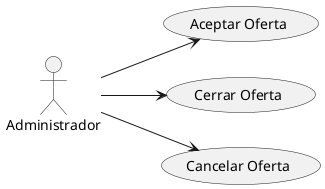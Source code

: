 @startuml
left to right direction

usecase "Aceptar Oferta" as AceptarOferta
usecase "Cerrar Oferta" as CerrarOferta
usecase "Cancelar Oferta" as CancelarOferta

Administrador --> AceptarOferta
Administrador --> CerrarOferta
Administrador --> CancelarOferta
@enduml
